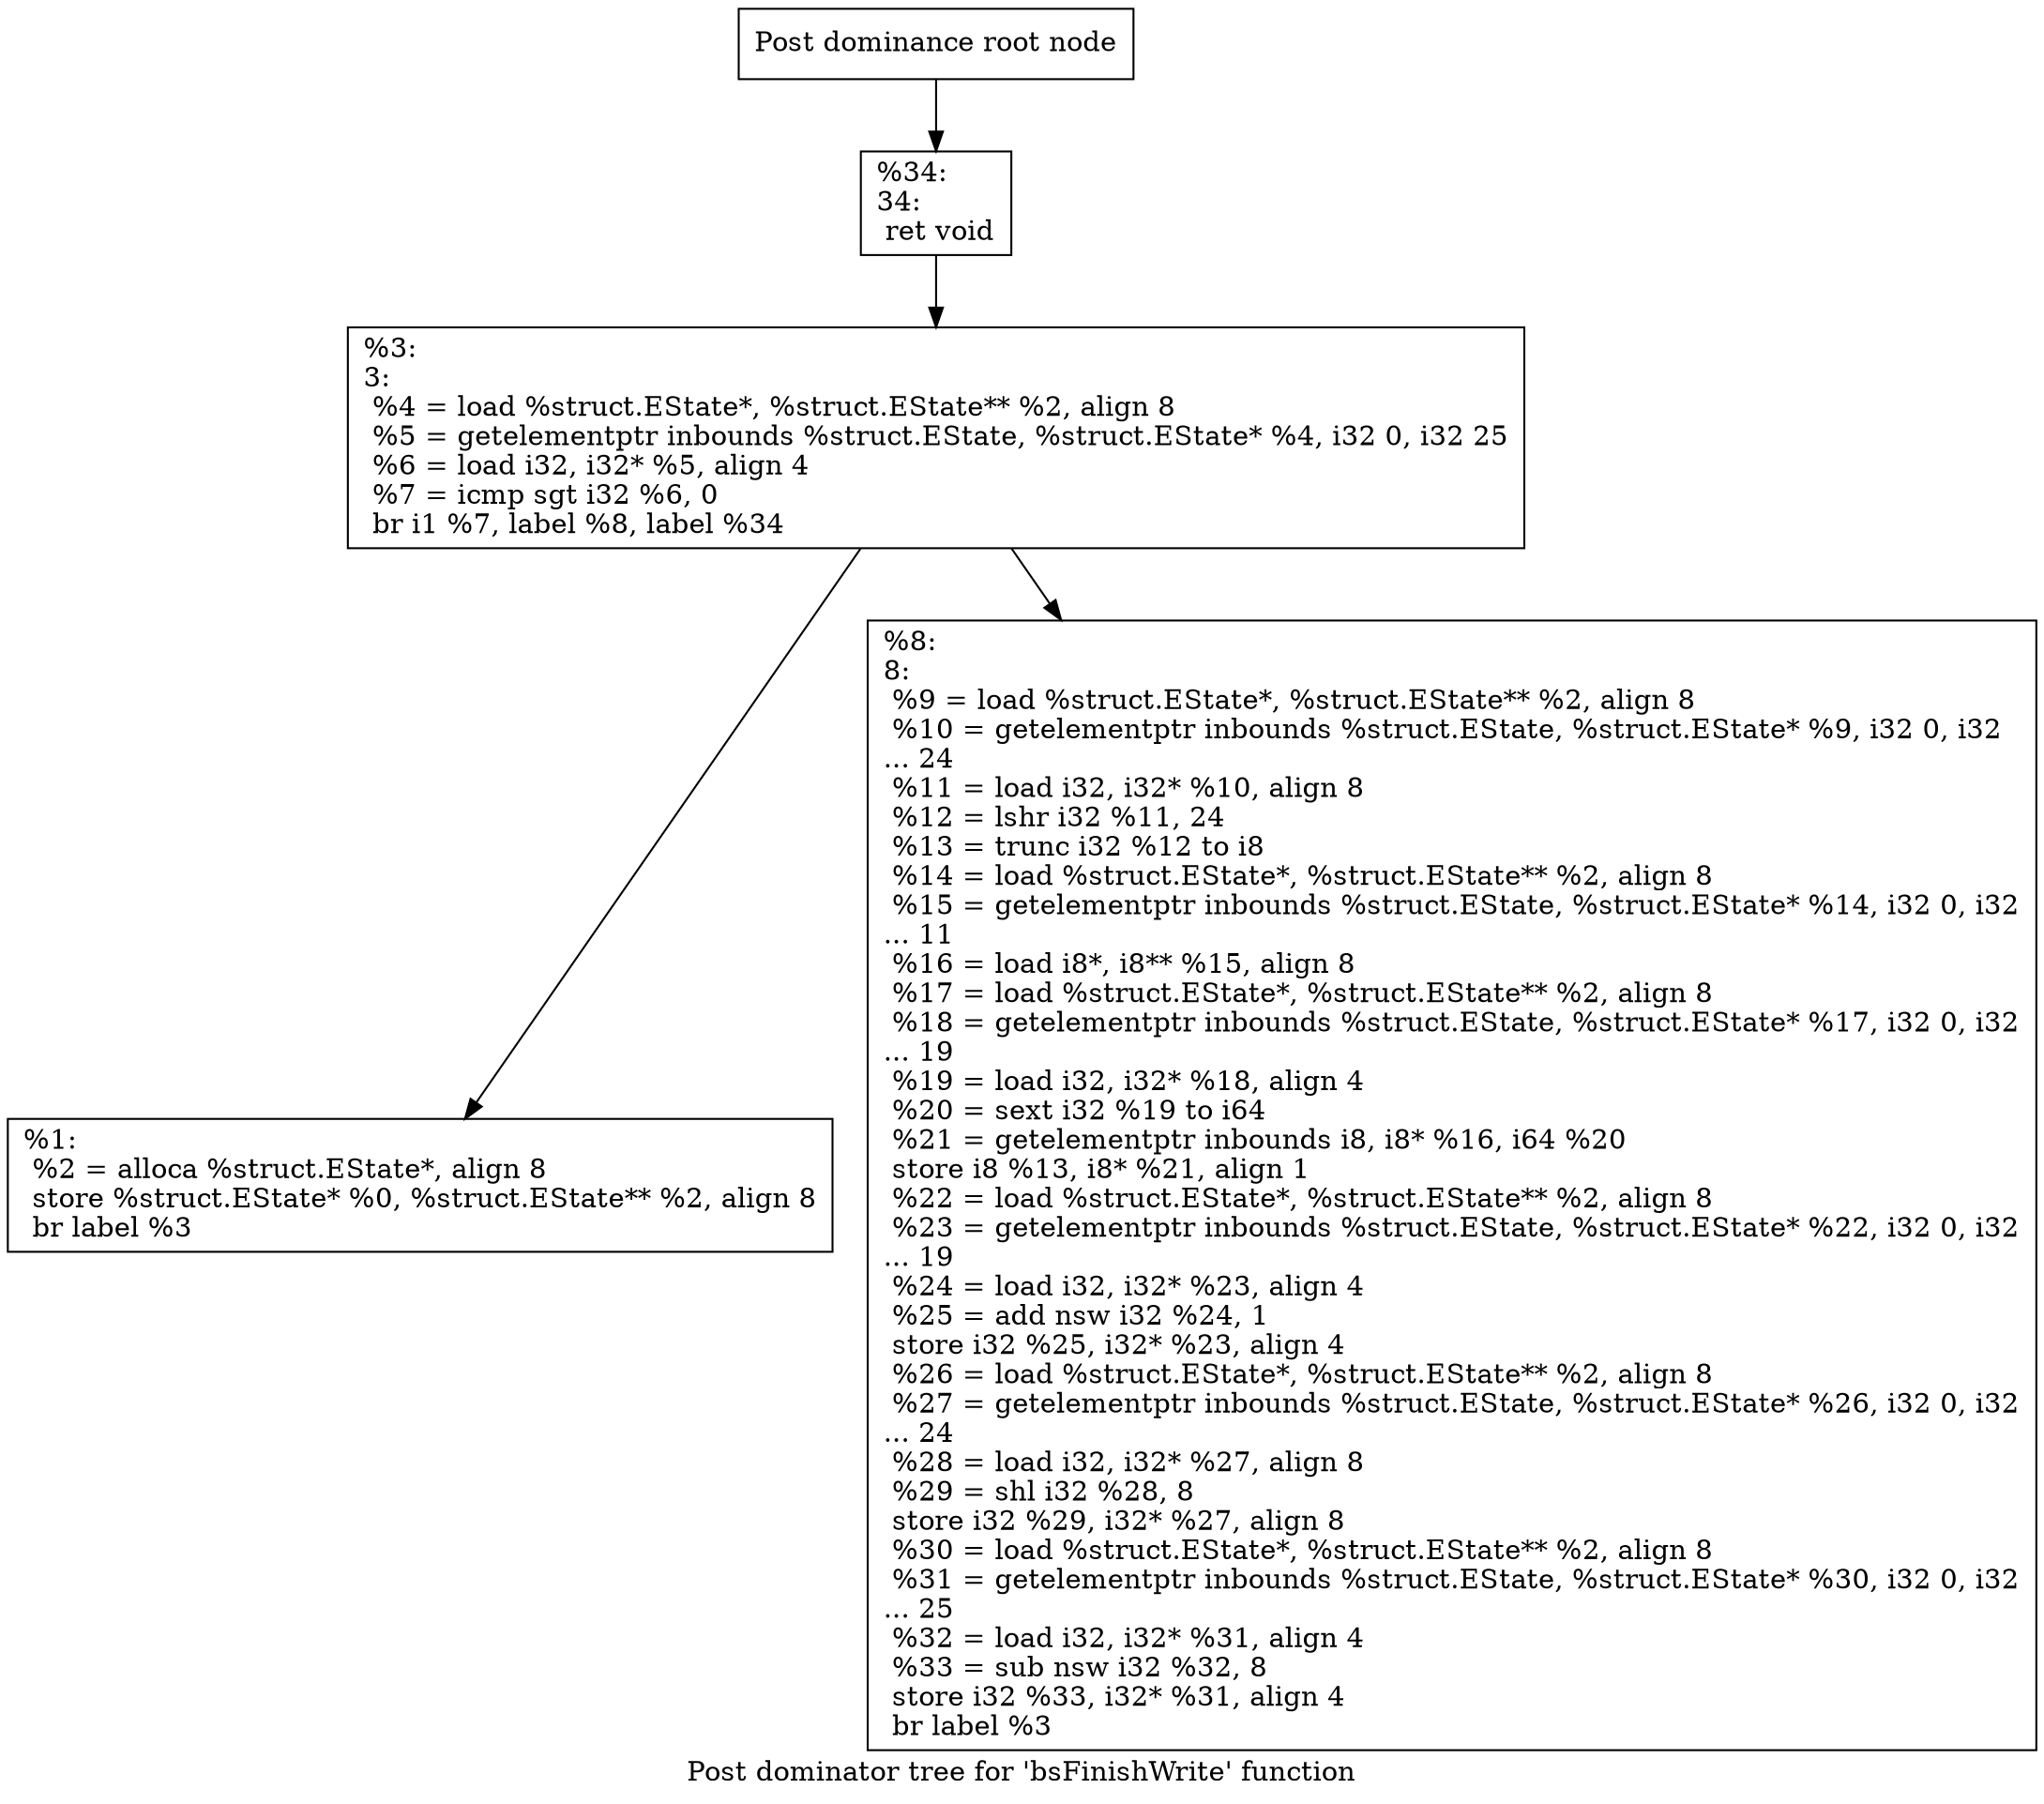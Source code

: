 digraph "Post dominator tree for 'bsFinishWrite' function" {
	label="Post dominator tree for 'bsFinishWrite' function";

	Node0x15537c0 [shape=record,label="{Post dominance root node}"];
	Node0x15537c0 -> Node0x154f220;
	Node0x154f220 [shape=record,label="{%34:\l34:                                               \l  ret void\l}"];
	Node0x154f220 -> Node0x1558910;
	Node0x1558910 [shape=record,label="{%3:\l3:                                                \l  %4 = load %struct.EState*, %struct.EState** %2, align 8\l  %5 = getelementptr inbounds %struct.EState, %struct.EState* %4, i32 0, i32 25\l  %6 = load i32, i32* %5, align 4\l  %7 = icmp sgt i32 %6, 0\l  br i1 %7, label %8, label %34\l}"];
	Node0x1558910 -> Node0x155d000;
	Node0x1558910 -> Node0x1383ea0;
	Node0x155d000 [shape=record,label="{%1:\l  %2 = alloca %struct.EState*, align 8\l  store %struct.EState* %0, %struct.EState** %2, align 8\l  br label %3\l}"];
	Node0x1383ea0 [shape=record,label="{%8:\l8:                                                \l  %9 = load %struct.EState*, %struct.EState** %2, align 8\l  %10 = getelementptr inbounds %struct.EState, %struct.EState* %9, i32 0, i32\l... 24\l  %11 = load i32, i32* %10, align 8\l  %12 = lshr i32 %11, 24\l  %13 = trunc i32 %12 to i8\l  %14 = load %struct.EState*, %struct.EState** %2, align 8\l  %15 = getelementptr inbounds %struct.EState, %struct.EState* %14, i32 0, i32\l... 11\l  %16 = load i8*, i8** %15, align 8\l  %17 = load %struct.EState*, %struct.EState** %2, align 8\l  %18 = getelementptr inbounds %struct.EState, %struct.EState* %17, i32 0, i32\l... 19\l  %19 = load i32, i32* %18, align 4\l  %20 = sext i32 %19 to i64\l  %21 = getelementptr inbounds i8, i8* %16, i64 %20\l  store i8 %13, i8* %21, align 1\l  %22 = load %struct.EState*, %struct.EState** %2, align 8\l  %23 = getelementptr inbounds %struct.EState, %struct.EState* %22, i32 0, i32\l... 19\l  %24 = load i32, i32* %23, align 4\l  %25 = add nsw i32 %24, 1\l  store i32 %25, i32* %23, align 4\l  %26 = load %struct.EState*, %struct.EState** %2, align 8\l  %27 = getelementptr inbounds %struct.EState, %struct.EState* %26, i32 0, i32\l... 24\l  %28 = load i32, i32* %27, align 8\l  %29 = shl i32 %28, 8\l  store i32 %29, i32* %27, align 8\l  %30 = load %struct.EState*, %struct.EState** %2, align 8\l  %31 = getelementptr inbounds %struct.EState, %struct.EState* %30, i32 0, i32\l... 25\l  %32 = load i32, i32* %31, align 4\l  %33 = sub nsw i32 %32, 8\l  store i32 %33, i32* %31, align 4\l  br label %3\l}"];
}
